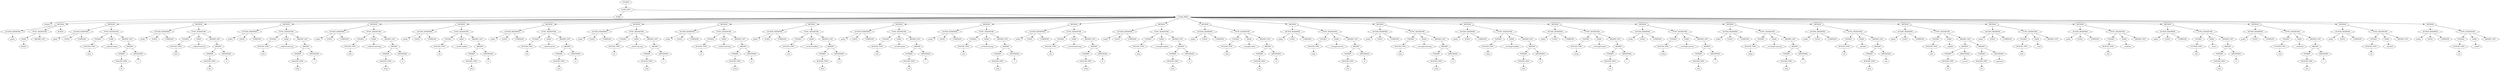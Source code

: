 digraph Tree {
    node [shape=hexagon];
    node_0 [label="SOURCE"]
    node_0 -> node_1;
    node_1 [label="CLASS_DECL"]
    node_1 -> node_2;
    node_2 [label="NAME"]
    node_2 -> node_3;
    node_3 [label="BuiltIn"]
    node_1 -> node_4;
    node_4 [label="CLASS_BODY"]
    node_4 -> node_5;
    node_5 [label="METHOD"]
    node_5 -> node_6;
    node_6 [label="ACCESS_MODIFIER"]
    node_6 -> node_7;
    node_7 [label="public"]
    node_5 -> node_8;
    node_8 [label="FUNC_SIGNATURE"]
    node_8 -> node_9;
    node_9 [label="NAME"]
    node_9 -> node_10;
    node_10 [label="BuiltIn"]
    node_8 -> node_11;
    node_11 [label="ARGDEF_LIST"]
    node_5 -> node_12;
    node_12 [label="BLOCK"]
    node_4 -> node_13;
    node_13 [label="METHOD"]
    node_13 -> node_14;
    node_14 [label="ACCESS_MODIFIER"]
    node_14 -> node_15;
    node_15 [label="public"]
    node_14 -> node_16;
    node_16 [label="STATIC"]
    node_14 -> node_17;
    node_17 [label="COMPILER"]
    node_13 -> node_18;
    node_18 [label="FUNC_SIGNATURE"]
    node_18 -> node_19;
    node_19 [label="TYPEREF"]
    node_19 -> node_20;
    node_20 [label="BUILTIN_TYPE"]
    node_20 -> node_21;
    node_21 [label="byte"]
    node_18 -> node_22;
    node_22 [label="NAME"]
    node_22 -> node_23;
    node_23 [label="__toByteFromInt"]
    node_18 -> node_24;
    node_24 [label="ARGDEF_LIST"]
    node_24 -> node_25;
    node_25 [label="ARGDEF"]
    node_25 -> node_26;
    node_26 [label="TYPEREF"]
    node_26 -> node_27;
    node_27 [label="BUILTIN_TYPE"]
    node_27 -> node_28;
    node_28 [label="int"]
    node_25 -> node_29;
    node_29 [label="IDENTIFIER"]
    node_29 -> node_30;
    node_30 [label="i"]
    node_4 -> node_31;
    node_31 [label="METHOD"]
    node_31 -> node_32;
    node_32 [label="ACCESS_MODIFIER"]
    node_32 -> node_33;
    node_33 [label="public"]
    node_32 -> node_34;
    node_34 [label="STATIC"]
    node_32 -> node_35;
    node_35 [label="COMPILER"]
    node_31 -> node_36;
    node_36 [label="FUNC_SIGNATURE"]
    node_36 -> node_37;
    node_37 [label="TYPEREF"]
    node_37 -> node_38;
    node_38 [label="BUILTIN_TYPE"]
    node_38 -> node_39;
    node_39 [label="byte"]
    node_36 -> node_40;
    node_40 [label="NAME"]
    node_40 -> node_41;
    node_41 [label="__toByteFromUint"]
    node_36 -> node_42;
    node_42 [label="ARGDEF_LIST"]
    node_42 -> node_43;
    node_43 [label="ARGDEF"]
    node_43 -> node_44;
    node_44 [label="TYPEREF"]
    node_44 -> node_45;
    node_45 [label="BUILTIN_TYPE"]
    node_45 -> node_46;
    node_46 [label="uint"]
    node_43 -> node_47;
    node_47 [label="IDENTIFIER"]
    node_47 -> node_48;
    node_48 [label="ui"]
    node_4 -> node_49;
    node_49 [label="METHOD"]
    node_49 -> node_50;
    node_50 [label="ACCESS_MODIFIER"]
    node_50 -> node_51;
    node_51 [label="public"]
    node_50 -> node_52;
    node_52 [label="STATIC"]
    node_50 -> node_53;
    node_53 [label="COMPILER"]
    node_49 -> node_54;
    node_54 [label="FUNC_SIGNATURE"]
    node_54 -> node_55;
    node_55 [label="TYPEREF"]
    node_55 -> node_56;
    node_56 [label="BUILTIN_TYPE"]
    node_56 -> node_57;
    node_57 [label="byte"]
    node_54 -> node_58;
    node_58 [label="NAME"]
    node_58 -> node_59;
    node_59 [label="__toByteFromLong"]
    node_54 -> node_60;
    node_60 [label="ARGDEF_LIST"]
    node_60 -> node_61;
    node_61 [label="ARGDEF"]
    node_61 -> node_62;
    node_62 [label="TYPEREF"]
    node_62 -> node_63;
    node_63 [label="BUILTIN_TYPE"]
    node_63 -> node_64;
    node_64 [label="long"]
    node_61 -> node_65;
    node_65 [label="IDENTIFIER"]
    node_65 -> node_66;
    node_66 [label="l"]
    node_4 -> node_67;
    node_67 [label="METHOD"]
    node_67 -> node_68;
    node_68 [label="ACCESS_MODIFIER"]
    node_68 -> node_69;
    node_69 [label="public"]
    node_68 -> node_70;
    node_70 [label="STATIC"]
    node_68 -> node_71;
    node_71 [label="COMPILER"]
    node_67 -> node_72;
    node_72 [label="FUNC_SIGNATURE"]
    node_72 -> node_73;
    node_73 [label="TYPEREF"]
    node_73 -> node_74;
    node_74 [label="BUILTIN_TYPE"]
    node_74 -> node_75;
    node_75 [label="byte"]
    node_72 -> node_76;
    node_76 [label="NAME"]
    node_76 -> node_77;
    node_77 [label="__toByteFromUlong"]
    node_72 -> node_78;
    node_78 [label="ARGDEF_LIST"]
    node_78 -> node_79;
    node_79 [label="ARGDEF"]
    node_79 -> node_80;
    node_80 [label="TYPEREF"]
    node_80 -> node_81;
    node_81 [label="BUILTIN_TYPE"]
    node_81 -> node_82;
    node_82 [label="ulong"]
    node_79 -> node_83;
    node_83 [label="IDENTIFIER"]
    node_83 -> node_84;
    node_84 [label="ul"]
    node_4 -> node_85;
    node_85 [label="METHOD"]
    node_85 -> node_86;
    node_86 [label="ACCESS_MODIFIER"]
    node_86 -> node_87;
    node_87 [label="public"]
    node_86 -> node_88;
    node_88 [label="STATIC"]
    node_86 -> node_89;
    node_89 [label="COMPILER"]
    node_85 -> node_90;
    node_90 [label="FUNC_SIGNATURE"]
    node_90 -> node_91;
    node_91 [label="TYPEREF"]
    node_91 -> node_92;
    node_92 [label="BUILTIN_TYPE"]
    node_92 -> node_93;
    node_93 [label="int"]
    node_90 -> node_94;
    node_94 [label="NAME"]
    node_94 -> node_95;
    node_95 [label="__toIntFromByte"]
    node_90 -> node_96;
    node_96 [label="ARGDEF_LIST"]
    node_96 -> node_97;
    node_97 [label="ARGDEF"]
    node_97 -> node_98;
    node_98 [label="TYPEREF"]
    node_98 -> node_99;
    node_99 [label="BUILTIN_TYPE"]
    node_99 -> node_100;
    node_100 [label="byte"]
    node_97 -> node_101;
    node_101 [label="IDENTIFIER"]
    node_101 -> node_102;
    node_102 [label="b"]
    node_4 -> node_103;
    node_103 [label="METHOD"]
    node_103 -> node_104;
    node_104 [label="ACCESS_MODIFIER"]
    node_104 -> node_105;
    node_105 [label="public"]
    node_104 -> node_106;
    node_106 [label="STATIC"]
    node_104 -> node_107;
    node_107 [label="COMPILER"]
    node_103 -> node_108;
    node_108 [label="FUNC_SIGNATURE"]
    node_108 -> node_109;
    node_109 [label="TYPEREF"]
    node_109 -> node_110;
    node_110 [label="BUILTIN_TYPE"]
    node_110 -> node_111;
    node_111 [label="int"]
    node_108 -> node_112;
    node_112 [label="NAME"]
    node_112 -> node_113;
    node_113 [label="__toIntFromUint"]
    node_108 -> node_114;
    node_114 [label="ARGDEF_LIST"]
    node_114 -> node_115;
    node_115 [label="ARGDEF"]
    node_115 -> node_116;
    node_116 [label="TYPEREF"]
    node_116 -> node_117;
    node_117 [label="BUILTIN_TYPE"]
    node_117 -> node_118;
    node_118 [label="uint"]
    node_115 -> node_119;
    node_119 [label="IDENTIFIER"]
    node_119 -> node_120;
    node_120 [label="ui"]
    node_4 -> node_121;
    node_121 [label="METHOD"]
    node_121 -> node_122;
    node_122 [label="ACCESS_MODIFIER"]
    node_122 -> node_123;
    node_123 [label="public"]
    node_122 -> node_124;
    node_124 [label="STATIC"]
    node_122 -> node_125;
    node_125 [label="COMPILER"]
    node_121 -> node_126;
    node_126 [label="FUNC_SIGNATURE"]
    node_126 -> node_127;
    node_127 [label="TYPEREF"]
    node_127 -> node_128;
    node_128 [label="BUILTIN_TYPE"]
    node_128 -> node_129;
    node_129 [label="int"]
    node_126 -> node_130;
    node_130 [label="NAME"]
    node_130 -> node_131;
    node_131 [label="__toIntFromLong"]
    node_126 -> node_132;
    node_132 [label="ARGDEF_LIST"]
    node_132 -> node_133;
    node_133 [label="ARGDEF"]
    node_133 -> node_134;
    node_134 [label="TYPEREF"]
    node_134 -> node_135;
    node_135 [label="BUILTIN_TYPE"]
    node_135 -> node_136;
    node_136 [label="long"]
    node_133 -> node_137;
    node_137 [label="IDENTIFIER"]
    node_137 -> node_138;
    node_138 [label="l"]
    node_4 -> node_139;
    node_139 [label="METHOD"]
    node_139 -> node_140;
    node_140 [label="ACCESS_MODIFIER"]
    node_140 -> node_141;
    node_141 [label="public"]
    node_140 -> node_142;
    node_142 [label="STATIC"]
    node_140 -> node_143;
    node_143 [label="COMPILER"]
    node_139 -> node_144;
    node_144 [label="FUNC_SIGNATURE"]
    node_144 -> node_145;
    node_145 [label="TYPEREF"]
    node_145 -> node_146;
    node_146 [label="BUILTIN_TYPE"]
    node_146 -> node_147;
    node_147 [label="int"]
    node_144 -> node_148;
    node_148 [label="NAME"]
    node_148 -> node_149;
    node_149 [label="__toIntFromUlong"]
    node_144 -> node_150;
    node_150 [label="ARGDEF_LIST"]
    node_150 -> node_151;
    node_151 [label="ARGDEF"]
    node_151 -> node_152;
    node_152 [label="TYPEREF"]
    node_152 -> node_153;
    node_153 [label="BUILTIN_TYPE"]
    node_153 -> node_154;
    node_154 [label="ulong"]
    node_151 -> node_155;
    node_155 [label="IDENTIFIER"]
    node_155 -> node_156;
    node_156 [label="ul"]
    node_4 -> node_157;
    node_157 [label="METHOD"]
    node_157 -> node_158;
    node_158 [label="ACCESS_MODIFIER"]
    node_158 -> node_159;
    node_159 [label="public"]
    node_158 -> node_160;
    node_160 [label="STATIC"]
    node_158 -> node_161;
    node_161 [label="COMPILER"]
    node_157 -> node_162;
    node_162 [label="FUNC_SIGNATURE"]
    node_162 -> node_163;
    node_163 [label="TYPEREF"]
    node_163 -> node_164;
    node_164 [label="BUILTIN_TYPE"]
    node_164 -> node_165;
    node_165 [label="uint"]
    node_162 -> node_166;
    node_166 [label="NAME"]
    node_166 -> node_167;
    node_167 [label="__toUintFromByte"]
    node_162 -> node_168;
    node_168 [label="ARGDEF_LIST"]
    node_168 -> node_169;
    node_169 [label="ARGDEF"]
    node_169 -> node_170;
    node_170 [label="TYPEREF"]
    node_170 -> node_171;
    node_171 [label="BUILTIN_TYPE"]
    node_171 -> node_172;
    node_172 [label="byte"]
    node_169 -> node_173;
    node_173 [label="IDENTIFIER"]
    node_173 -> node_174;
    node_174 [label="b"]
    node_4 -> node_175;
    node_175 [label="METHOD"]
    node_175 -> node_176;
    node_176 [label="ACCESS_MODIFIER"]
    node_176 -> node_177;
    node_177 [label="public"]
    node_176 -> node_178;
    node_178 [label="STATIC"]
    node_176 -> node_179;
    node_179 [label="COMPILER"]
    node_175 -> node_180;
    node_180 [label="FUNC_SIGNATURE"]
    node_180 -> node_181;
    node_181 [label="TYPEREF"]
    node_181 -> node_182;
    node_182 [label="BUILTIN_TYPE"]
    node_182 -> node_183;
    node_183 [label="uint"]
    node_180 -> node_184;
    node_184 [label="NAME"]
    node_184 -> node_185;
    node_185 [label="__toUintFromInt"]
    node_180 -> node_186;
    node_186 [label="ARGDEF_LIST"]
    node_186 -> node_187;
    node_187 [label="ARGDEF"]
    node_187 -> node_188;
    node_188 [label="TYPEREF"]
    node_188 -> node_189;
    node_189 [label="BUILTIN_TYPE"]
    node_189 -> node_190;
    node_190 [label="int"]
    node_187 -> node_191;
    node_191 [label="IDENTIFIER"]
    node_191 -> node_192;
    node_192 [label="i"]
    node_4 -> node_193;
    node_193 [label="METHOD"]
    node_193 -> node_194;
    node_194 [label="ACCESS_MODIFIER"]
    node_194 -> node_195;
    node_195 [label="public"]
    node_194 -> node_196;
    node_196 [label="STATIC"]
    node_194 -> node_197;
    node_197 [label="COMPILER"]
    node_193 -> node_198;
    node_198 [label="FUNC_SIGNATURE"]
    node_198 -> node_199;
    node_199 [label="TYPEREF"]
    node_199 -> node_200;
    node_200 [label="BUILTIN_TYPE"]
    node_200 -> node_201;
    node_201 [label="uint"]
    node_198 -> node_202;
    node_202 [label="NAME"]
    node_202 -> node_203;
    node_203 [label="__toUintFromLong"]
    node_198 -> node_204;
    node_204 [label="ARGDEF_LIST"]
    node_204 -> node_205;
    node_205 [label="ARGDEF"]
    node_205 -> node_206;
    node_206 [label="TYPEREF"]
    node_206 -> node_207;
    node_207 [label="BUILTIN_TYPE"]
    node_207 -> node_208;
    node_208 [label="long"]
    node_205 -> node_209;
    node_209 [label="IDENTIFIER"]
    node_209 -> node_210;
    node_210 [label="l"]
    node_4 -> node_211;
    node_211 [label="METHOD"]
    node_211 -> node_212;
    node_212 [label="ACCESS_MODIFIER"]
    node_212 -> node_213;
    node_213 [label="public"]
    node_212 -> node_214;
    node_214 [label="STATIC"]
    node_212 -> node_215;
    node_215 [label="COMPILER"]
    node_211 -> node_216;
    node_216 [label="FUNC_SIGNATURE"]
    node_216 -> node_217;
    node_217 [label="TYPEREF"]
    node_217 -> node_218;
    node_218 [label="BUILTIN_TYPE"]
    node_218 -> node_219;
    node_219 [label="uint"]
    node_216 -> node_220;
    node_220 [label="NAME"]
    node_220 -> node_221;
    node_221 [label="__toUintFromUlong"]
    node_216 -> node_222;
    node_222 [label="ARGDEF_LIST"]
    node_222 -> node_223;
    node_223 [label="ARGDEF"]
    node_223 -> node_224;
    node_224 [label="TYPEREF"]
    node_224 -> node_225;
    node_225 [label="BUILTIN_TYPE"]
    node_225 -> node_226;
    node_226 [label="ulong"]
    node_223 -> node_227;
    node_227 [label="IDENTIFIER"]
    node_227 -> node_228;
    node_228 [label="ul"]
    node_4 -> node_229;
    node_229 [label="METHOD"]
    node_229 -> node_230;
    node_230 [label="ACCESS_MODIFIER"]
    node_230 -> node_231;
    node_231 [label="public"]
    node_230 -> node_232;
    node_232 [label="STATIC"]
    node_230 -> node_233;
    node_233 [label="COMPILER"]
    node_229 -> node_234;
    node_234 [label="FUNC_SIGNATURE"]
    node_234 -> node_235;
    node_235 [label="TYPEREF"]
    node_235 -> node_236;
    node_236 [label="BUILTIN_TYPE"]
    node_236 -> node_237;
    node_237 [label="long"]
    node_234 -> node_238;
    node_238 [label="NAME"]
    node_238 -> node_239;
    node_239 [label="__toLongFromByte"]
    node_234 -> node_240;
    node_240 [label="ARGDEF_LIST"]
    node_240 -> node_241;
    node_241 [label="ARGDEF"]
    node_241 -> node_242;
    node_242 [label="TYPEREF"]
    node_242 -> node_243;
    node_243 [label="BUILTIN_TYPE"]
    node_243 -> node_244;
    node_244 [label="byte"]
    node_241 -> node_245;
    node_245 [label="IDENTIFIER"]
    node_245 -> node_246;
    node_246 [label="ul"]
    node_4 -> node_247;
    node_247 [label="METHOD"]
    node_247 -> node_248;
    node_248 [label="ACCESS_MODIFIER"]
    node_248 -> node_249;
    node_249 [label="public"]
    node_248 -> node_250;
    node_250 [label="STATIC"]
    node_248 -> node_251;
    node_251 [label="COMPILER"]
    node_247 -> node_252;
    node_252 [label="FUNC_SIGNATURE"]
    node_252 -> node_253;
    node_253 [label="TYPEREF"]
    node_253 -> node_254;
    node_254 [label="BUILTIN_TYPE"]
    node_254 -> node_255;
    node_255 [label="long"]
    node_252 -> node_256;
    node_256 [label="NAME"]
    node_256 -> node_257;
    node_257 [label="__toLongFromInt"]
    node_252 -> node_258;
    node_258 [label="ARGDEF_LIST"]
    node_258 -> node_259;
    node_259 [label="ARGDEF"]
    node_259 -> node_260;
    node_260 [label="TYPEREF"]
    node_260 -> node_261;
    node_261 [label="BUILTIN_TYPE"]
    node_261 -> node_262;
    node_262 [label="int"]
    node_259 -> node_263;
    node_263 [label="IDENTIFIER"]
    node_263 -> node_264;
    node_264 [label="ul"]
    node_4 -> node_265;
    node_265 [label="METHOD"]
    node_265 -> node_266;
    node_266 [label="ACCESS_MODIFIER"]
    node_266 -> node_267;
    node_267 [label="public"]
    node_266 -> node_268;
    node_268 [label="STATIC"]
    node_266 -> node_269;
    node_269 [label="COMPILER"]
    node_265 -> node_270;
    node_270 [label="FUNC_SIGNATURE"]
    node_270 -> node_271;
    node_271 [label="TYPEREF"]
    node_271 -> node_272;
    node_272 [label="BUILTIN_TYPE"]
    node_272 -> node_273;
    node_273 [label="long"]
    node_270 -> node_274;
    node_274 [label="NAME"]
    node_274 -> node_275;
    node_275 [label="__toLongFromUint"]
    node_270 -> node_276;
    node_276 [label="ARGDEF_LIST"]
    node_276 -> node_277;
    node_277 [label="ARGDEF"]
    node_277 -> node_278;
    node_278 [label="TYPEREF"]
    node_278 -> node_279;
    node_279 [label="BUILTIN_TYPE"]
    node_279 -> node_280;
    node_280 [label="uint"]
    node_277 -> node_281;
    node_281 [label="IDENTIFIER"]
    node_281 -> node_282;
    node_282 [label="ul"]
    node_4 -> node_283;
    node_283 [label="METHOD"]
    node_283 -> node_284;
    node_284 [label="ACCESS_MODIFIER"]
    node_284 -> node_285;
    node_285 [label="public"]
    node_284 -> node_286;
    node_286 [label="STATIC"]
    node_284 -> node_287;
    node_287 [label="COMPILER"]
    node_283 -> node_288;
    node_288 [label="FUNC_SIGNATURE"]
    node_288 -> node_289;
    node_289 [label="TYPEREF"]
    node_289 -> node_290;
    node_290 [label="BUILTIN_TYPE"]
    node_290 -> node_291;
    node_291 [label="long"]
    node_288 -> node_292;
    node_292 [label="NAME"]
    node_292 -> node_293;
    node_293 [label="__toLongFromUlong"]
    node_288 -> node_294;
    node_294 [label="ARGDEF_LIST"]
    node_294 -> node_295;
    node_295 [label="ARGDEF"]
    node_295 -> node_296;
    node_296 [label="TYPEREF"]
    node_296 -> node_297;
    node_297 [label="BUILTIN_TYPE"]
    node_297 -> node_298;
    node_298 [label="ulong"]
    node_295 -> node_299;
    node_299 [label="IDENTIFIER"]
    node_299 -> node_300;
    node_300 [label="ul"]
    node_4 -> node_301;
    node_301 [label="METHOD"]
    node_301 -> node_302;
    node_302 [label="ACCESS_MODIFIER"]
    node_302 -> node_303;
    node_303 [label="public"]
    node_302 -> node_304;
    node_304 [label="STATIC"]
    node_302 -> node_305;
    node_305 [label="COMPILER"]
    node_301 -> node_306;
    node_306 [label="FUNC_SIGNATURE"]
    node_306 -> node_307;
    node_307 [label="TYPEREF"]
    node_307 -> node_308;
    node_308 [label="BUILTIN_TYPE"]
    node_308 -> node_309;
    node_309 [label="ulong"]
    node_306 -> node_310;
    node_310 [label="NAME"]
    node_310 -> node_311;
    node_311 [label="__toUlongFromByte"]
    node_306 -> node_312;
    node_312 [label="ARGDEF_LIST"]
    node_312 -> node_313;
    node_313 [label="ARGDEF"]
    node_313 -> node_314;
    node_314 [label="TYPEREF"]
    node_314 -> node_315;
    node_315 [label="BUILTIN_TYPE"]
    node_315 -> node_316;
    node_316 [label="byte"]
    node_313 -> node_317;
    node_317 [label="IDENTIFIER"]
    node_317 -> node_318;
    node_318 [label="b"]
    node_4 -> node_319;
    node_319 [label="METHOD"]
    node_319 -> node_320;
    node_320 [label="ACCESS_MODIFIER"]
    node_320 -> node_321;
    node_321 [label="public"]
    node_320 -> node_322;
    node_322 [label="STATIC"]
    node_320 -> node_323;
    node_323 [label="COMPILER"]
    node_319 -> node_324;
    node_324 [label="FUNC_SIGNATURE"]
    node_324 -> node_325;
    node_325 [label="TYPEREF"]
    node_325 -> node_326;
    node_326 [label="BUILTIN_TYPE"]
    node_326 -> node_327;
    node_327 [label="ulong"]
    node_324 -> node_328;
    node_328 [label="NAME"]
    node_328 -> node_329;
    node_329 [label="__toUlongFromInt"]
    node_324 -> node_330;
    node_330 [label="ARGDEF_LIST"]
    node_330 -> node_331;
    node_331 [label="ARGDEF"]
    node_331 -> node_332;
    node_332 [label="TYPEREF"]
    node_332 -> node_333;
    node_333 [label="BUILTIN_TYPE"]
    node_333 -> node_334;
    node_334 [label="int"]
    node_331 -> node_335;
    node_335 [label="IDENTIFIER"]
    node_335 -> node_336;
    node_336 [label="i"]
    node_4 -> node_337;
    node_337 [label="METHOD"]
    node_337 -> node_338;
    node_338 [label="ACCESS_MODIFIER"]
    node_338 -> node_339;
    node_339 [label="public"]
    node_338 -> node_340;
    node_340 [label="STATIC"]
    node_338 -> node_341;
    node_341 [label="COMPILER"]
    node_337 -> node_342;
    node_342 [label="FUNC_SIGNATURE"]
    node_342 -> node_343;
    node_343 [label="TYPEREF"]
    node_343 -> node_344;
    node_344 [label="BUILTIN_TYPE"]
    node_344 -> node_345;
    node_345 [label="ulong"]
    node_342 -> node_346;
    node_346 [label="NAME"]
    node_346 -> node_347;
    node_347 [label="__toUlongFromUint"]
    node_342 -> node_348;
    node_348 [label="ARGDEF_LIST"]
    node_348 -> node_349;
    node_349 [label="ARGDEF"]
    node_349 -> node_350;
    node_350 [label="TYPEREF"]
    node_350 -> node_351;
    node_351 [label="BUILTIN_TYPE"]
    node_351 -> node_352;
    node_352 [label="uint"]
    node_349 -> node_353;
    node_353 [label="IDENTIFIER"]
    node_353 -> node_354;
    node_354 [label="l"]
    node_4 -> node_355;
    node_355 [label="METHOD"]
    node_355 -> node_356;
    node_356 [label="ACCESS_MODIFIER"]
    node_356 -> node_357;
    node_357 [label="public"]
    node_356 -> node_358;
    node_358 [label="STATIC"]
    node_356 -> node_359;
    node_359 [label="COMPILER"]
    node_355 -> node_360;
    node_360 [label="FUNC_SIGNATURE"]
    node_360 -> node_361;
    node_361 [label="TYPEREF"]
    node_361 -> node_362;
    node_362 [label="BUILTIN_TYPE"]
    node_362 -> node_363;
    node_363 [label="ulong"]
    node_360 -> node_364;
    node_364 [label="NAME"]
    node_364 -> node_365;
    node_365 [label="__toUlongFromLong"]
    node_360 -> node_366;
    node_366 [label="ARGDEF_LIST"]
    node_366 -> node_367;
    node_367 [label="ARGDEF"]
    node_367 -> node_368;
    node_368 [label="TYPEREF"]
    node_368 -> node_369;
    node_369 [label="BUILTIN_TYPE"]
    node_369 -> node_370;
    node_370 [label="long"]
    node_367 -> node_371;
    node_371 [label="IDENTIFIER"]
    node_371 -> node_372;
    node_372 [label="l"]
    node_4 -> node_373;
    node_373 [label="METHOD"]
    node_373 -> node_374;
    node_374 [label="ACCESS_MODIFIER"]
    node_374 -> node_375;
    node_375 [label="public"]
    node_374 -> node_376;
    node_376 [label="STATIC"]
    node_374 -> node_377;
    node_377 [label="COMPILER"]
    node_373 -> node_378;
    node_378 [label="FUNC_SIGNATURE"]
    node_378 -> node_379;
    node_379 [label="TYPEREF"]
    node_379 -> node_380;
    node_380 [label="BUILTIN_TYPE"]
    node_380 -> node_381;
    node_381 [label="ref"]
    node_378 -> node_382;
    node_382 [label="NAME"]
    node_382 -> node_383;
    node_383 [label="__allocRef"]
    node_378 -> node_384;
    node_384 [label="ARGDEF_LIST"]
    node_384 -> node_385;
    node_385 [label="ARGDEF"]
    node_385 -> node_386;
    node_386 [label="TYPEREF"]
    node_386 -> node_387;
    node_387 [label="BUILTIN_TYPE"]
    node_387 -> node_388;
    node_388 [label="long"]
    node_385 -> node_389;
    node_389 [label="IDENTIFIER"]
    node_389 -> node_390;
    node_390 [label="size"]
    node_4 -> node_391;
    node_391 [label="METHOD"]
    node_391 -> node_392;
    node_392 [label="ACCESS_MODIFIER"]
    node_392 -> node_393;
    node_393 [label="public"]
    node_392 -> node_394;
    node_394 [label="STATIC"]
    node_392 -> node_395;
    node_395 [label="COMPILER"]
    node_391 -> node_396;
    node_396 [label="FUNC_SIGNATURE"]
    node_396 -> node_397;
    node_397 [label="TYPEREF"]
    node_397 -> node_398;
    node_398 [label="BUILTIN_TYPE"]
    node_398 -> node_399;
    node_399 [label="bool"]
    node_396 -> node_400;
    node_400 [label="NAME"]
    node_400 -> node_401;
    node_401 [label="__cmpRef"]
    node_396 -> node_402;
    node_402 [label="ARGDEF_LIST"]
    node_402 -> node_403;
    node_403 [label="ARGDEF"]
    node_403 -> node_404;
    node_404 [label="TYPEREF"]
    node_404 -> node_405;
    node_405 [label="BUILTIN_TYPE"]
    node_405 -> node_406;
    node_406 [label="ref"]
    node_403 -> node_407;
    node_407 [label="IDENTIFIER"]
    node_407 -> node_408;
    node_408 [label="current"]
    node_402 -> node_409;
    node_409 [label="ARGDEF"]
    node_409 -> node_410;
    node_410 [label="TYPEREF"]
    node_410 -> node_411;
    node_411 [label="BUILTIN_TYPE"]
    node_411 -> node_412;
    node_412 [label="int"]
    node_409 -> node_413;
    node_413 [label="IDENTIFIER"]
    node_413 -> node_414;
    node_414 [label="expected"]
    node_4 -> node_415;
    node_415 [label="METHOD"]
    node_415 -> node_416;
    node_416 [label="ACCESS_MODIFIER"]
    node_416 -> node_417;
    node_417 [label="public"]
    node_416 -> node_418;
    node_418 [label="STATIC"]
    node_416 -> node_419;
    node_419 [label="COMPILER"]
    node_415 -> node_420;
    node_420 [label="FUNC_SIGNATURE"]
    node_420 -> node_421;
    node_421 [label="TYPEREF"]
    node_421 -> node_422;
    node_422 [label="BUILTIN_TYPE"]
    node_422 -> node_423;
    node_423 [label="byte"]
    node_420 -> node_424;
    node_424 [label="NAME"]
    node_424 -> node_425;
    node_425 [label="__read"]
    node_420 -> node_426;
    node_426 [label="ARGDEF_LIST"]
    node_4 -> node_427;
    node_427 [label="METHOD"]
    node_427 -> node_428;
    node_428 [label="ACCESS_MODIFIER"]
    node_428 -> node_429;
    node_429 [label="public"]
    node_428 -> node_430;
    node_430 [label="STATIC"]
    node_428 -> node_431;
    node_431 [label="COMPILER"]
    node_427 -> node_432;
    node_432 [label="FUNC_SIGNATURE"]
    node_432 -> node_433;
    node_433 [label="TYPEREF"]
    node_433 -> node_434;
    node_434 [label="BUILTIN_TYPE"]
    node_434 -> node_435;
    node_435 [label="char"]
    node_432 -> node_436;
    node_436 [label="NAME"]
    node_436 -> node_437;
    node_437 [label="__readChar"]
    node_432 -> node_438;
    node_438 [label="ARGDEF_LIST"]
    node_4 -> node_439;
    node_439 [label="METHOD"]
    node_439 -> node_440;
    node_440 [label="ACCESS_MODIFIER"]
    node_440 -> node_441;
    node_441 [label="public"]
    node_440 -> node_442;
    node_442 [label="STATIC"]
    node_440 -> node_443;
    node_443 [label="COMPILER"]
    node_439 -> node_444;
    node_444 [label="FUNC_SIGNATURE"]
    node_444 -> node_445;
    node_445 [label="TYPEREF"]
    node_445 -> node_446;
    node_446 [label="CUSTOM_TYPE"]
    node_446 -> node_447;
    node_447 [label="void"]
    node_444 -> node_448;
    node_448 [label="NAME"]
    node_448 -> node_449;
    node_449 [label="__write"]
    node_444 -> node_450;
    node_450 [label="ARGDEF_LIST"]
    node_450 -> node_451;
    node_451 [label="ARGDEF"]
    node_451 -> node_452;
    node_452 [label="TYPEREF"]
    node_452 -> node_453;
    node_453 [label="BUILTIN_TYPE"]
    node_453 -> node_454;
    node_454 [label="byte"]
    node_451 -> node_455;
    node_455 [label="IDENTIFIER"]
    node_455 -> node_456;
    node_456 [label="b"]
    node_4 -> node_457;
    node_457 [label="METHOD"]
    node_457 -> node_458;
    node_458 [label="ACCESS_MODIFIER"]
    node_458 -> node_459;
    node_459 [label="public"]
    node_458 -> node_460;
    node_460 [label="STATIC"]
    node_458 -> node_461;
    node_461 [label="COMPILER"]
    node_457 -> node_462;
    node_462 [label="FUNC_SIGNATURE"]
    node_462 -> node_463;
    node_463 [label="TYPEREF"]
    node_463 -> node_464;
    node_464 [label="CUSTOM_TYPE"]
    node_464 -> node_465;
    node_465 [label="void"]
    node_462 -> node_466;
    node_466 [label="NAME"]
    node_466 -> node_467;
    node_467 [label="__writeChar"]
    node_462 -> node_468;
    node_468 [label="ARGDEF_LIST"]
    node_468 -> node_469;
    node_469 [label="ARGDEF"]
    node_469 -> node_470;
    node_470 [label="TYPEREF"]
    node_470 -> node_471;
    node_471 [label="BUILTIN_TYPE"]
    node_471 -> node_472;
    node_472 [label="char"]
    node_469 -> node_473;
    node_473 [label="IDENTIFIER"]
    node_473 -> node_474;
    node_474 [label="c"]
    node_4 -> node_475;
    node_475 [label="METHOD"]
    node_475 -> node_476;
    node_476 [label="ACCESS_MODIFIER"]
    node_476 -> node_477;
    node_477 [label="public"]
    node_476 -> node_478;
    node_478 [label="STATIC"]
    node_476 -> node_479;
    node_479 [label="COMPILER"]
    node_475 -> node_480;
    node_480 [label="FUNC_SIGNATURE"]
    node_480 -> node_481;
    node_481 [label="TYPEREF"]
    node_481 -> node_482;
    node_482 [label="BUILTIN_TYPE"]
    node_482 -> node_483;
    node_483 [label="ref"]
    node_480 -> node_484;
    node_484 [label="NAME"]
    node_484 -> node_485;
    node_485 [label="__lastALR"]
    node_480 -> node_486;
    node_486 [label="ARGDEF_LIST"]
    node_4 -> node_487;
    node_487 [label="METHOD"]
    node_487 -> node_488;
    node_488 [label="ACCESS_MODIFIER"]
    node_488 -> node_489;
    node_489 [label="public"]
    node_488 -> node_490;
    node_490 [label="STATIC"]
    node_488 -> node_491;
    node_491 [label="COMPILER"]
    node_487 -> node_492;
    node_492 [label="FUNC_SIGNATURE"]
    node_492 -> node_493;
    node_493 [label="TYPEREF"]
    node_493 -> node_494;
    node_494 [label="BUILTIN_TYPE"]
    node_494 -> node_495;
    node_495 [label="ref"]
    node_492 -> node_496;
    node_496 [label="NAME"]
    node_496 -> node_497;
    node_497 [label="__lastSP"]
    node_492 -> node_498;
    node_498 [label="ARGDEF_LIST"]
}

